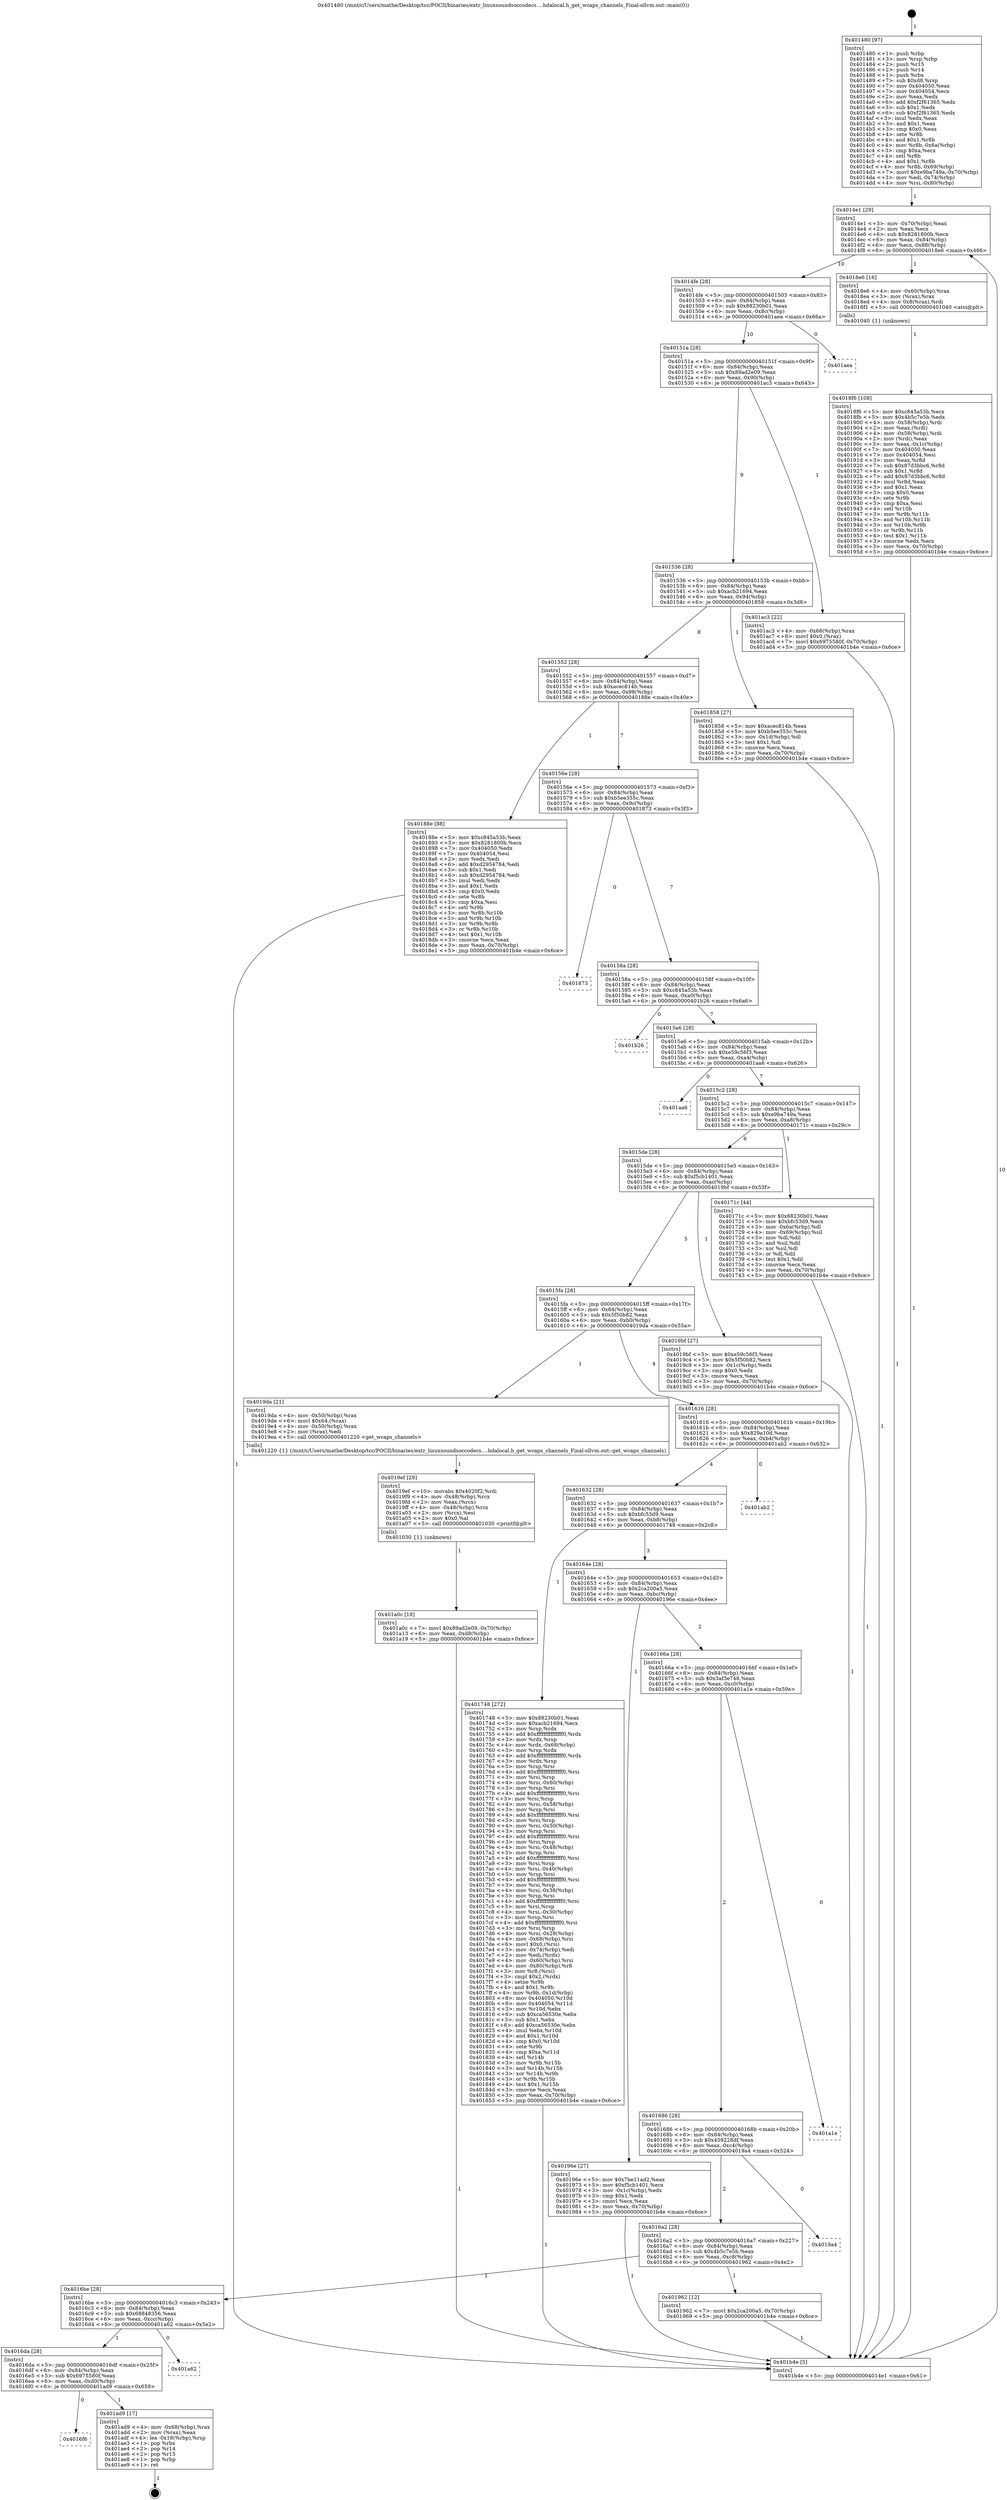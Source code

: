 digraph "0x401480" {
  label = "0x401480 (/mnt/c/Users/mathe/Desktop/tcc/POCII/binaries/extr_linuxsoundsoccodecs....hdalocal.h_get_wcaps_channels_Final-ollvm.out::main(0))"
  labelloc = "t"
  node[shape=record]

  Entry [label="",width=0.3,height=0.3,shape=circle,fillcolor=black,style=filled]
  "0x4014e1" [label="{
     0x4014e1 [29]\l
     | [instrs]\l
     &nbsp;&nbsp;0x4014e1 \<+3\>: mov -0x70(%rbp),%eax\l
     &nbsp;&nbsp;0x4014e4 \<+2\>: mov %eax,%ecx\l
     &nbsp;&nbsp;0x4014e6 \<+6\>: sub $0x8281800b,%ecx\l
     &nbsp;&nbsp;0x4014ec \<+6\>: mov %eax,-0x84(%rbp)\l
     &nbsp;&nbsp;0x4014f2 \<+6\>: mov %ecx,-0x88(%rbp)\l
     &nbsp;&nbsp;0x4014f8 \<+6\>: je 00000000004018e6 \<main+0x466\>\l
  }"]
  "0x4018e6" [label="{
     0x4018e6 [16]\l
     | [instrs]\l
     &nbsp;&nbsp;0x4018e6 \<+4\>: mov -0x60(%rbp),%rax\l
     &nbsp;&nbsp;0x4018ea \<+3\>: mov (%rax),%rax\l
     &nbsp;&nbsp;0x4018ed \<+4\>: mov 0x8(%rax),%rdi\l
     &nbsp;&nbsp;0x4018f1 \<+5\>: call 0000000000401040 \<atoi@plt\>\l
     | [calls]\l
     &nbsp;&nbsp;0x401040 \{1\} (unknown)\l
  }"]
  "0x4014fe" [label="{
     0x4014fe [28]\l
     | [instrs]\l
     &nbsp;&nbsp;0x4014fe \<+5\>: jmp 0000000000401503 \<main+0x83\>\l
     &nbsp;&nbsp;0x401503 \<+6\>: mov -0x84(%rbp),%eax\l
     &nbsp;&nbsp;0x401509 \<+5\>: sub $0x88230b01,%eax\l
     &nbsp;&nbsp;0x40150e \<+6\>: mov %eax,-0x8c(%rbp)\l
     &nbsp;&nbsp;0x401514 \<+6\>: je 0000000000401aea \<main+0x66a\>\l
  }"]
  Exit [label="",width=0.3,height=0.3,shape=circle,fillcolor=black,style=filled,peripheries=2]
  "0x401aea" [label="{
     0x401aea\l
  }", style=dashed]
  "0x40151a" [label="{
     0x40151a [28]\l
     | [instrs]\l
     &nbsp;&nbsp;0x40151a \<+5\>: jmp 000000000040151f \<main+0x9f\>\l
     &nbsp;&nbsp;0x40151f \<+6\>: mov -0x84(%rbp),%eax\l
     &nbsp;&nbsp;0x401525 \<+5\>: sub $0x89ad2e09,%eax\l
     &nbsp;&nbsp;0x40152a \<+6\>: mov %eax,-0x90(%rbp)\l
     &nbsp;&nbsp;0x401530 \<+6\>: je 0000000000401ac3 \<main+0x643\>\l
  }"]
  "0x4016f6" [label="{
     0x4016f6\l
  }", style=dashed]
  "0x401ac3" [label="{
     0x401ac3 [22]\l
     | [instrs]\l
     &nbsp;&nbsp;0x401ac3 \<+4\>: mov -0x68(%rbp),%rax\l
     &nbsp;&nbsp;0x401ac7 \<+6\>: movl $0x0,(%rax)\l
     &nbsp;&nbsp;0x401acd \<+7\>: movl $0x6975580f,-0x70(%rbp)\l
     &nbsp;&nbsp;0x401ad4 \<+5\>: jmp 0000000000401b4e \<main+0x6ce\>\l
  }"]
  "0x401536" [label="{
     0x401536 [28]\l
     | [instrs]\l
     &nbsp;&nbsp;0x401536 \<+5\>: jmp 000000000040153b \<main+0xbb\>\l
     &nbsp;&nbsp;0x40153b \<+6\>: mov -0x84(%rbp),%eax\l
     &nbsp;&nbsp;0x401541 \<+5\>: sub $0xacb21694,%eax\l
     &nbsp;&nbsp;0x401546 \<+6\>: mov %eax,-0x94(%rbp)\l
     &nbsp;&nbsp;0x40154c \<+6\>: je 0000000000401858 \<main+0x3d8\>\l
  }"]
  "0x401ad9" [label="{
     0x401ad9 [17]\l
     | [instrs]\l
     &nbsp;&nbsp;0x401ad9 \<+4\>: mov -0x68(%rbp),%rax\l
     &nbsp;&nbsp;0x401add \<+2\>: mov (%rax),%eax\l
     &nbsp;&nbsp;0x401adf \<+4\>: lea -0x18(%rbp),%rsp\l
     &nbsp;&nbsp;0x401ae3 \<+1\>: pop %rbx\l
     &nbsp;&nbsp;0x401ae4 \<+2\>: pop %r14\l
     &nbsp;&nbsp;0x401ae6 \<+2\>: pop %r15\l
     &nbsp;&nbsp;0x401ae8 \<+1\>: pop %rbp\l
     &nbsp;&nbsp;0x401ae9 \<+1\>: ret\l
  }"]
  "0x401858" [label="{
     0x401858 [27]\l
     | [instrs]\l
     &nbsp;&nbsp;0x401858 \<+5\>: mov $0xacec814b,%eax\l
     &nbsp;&nbsp;0x40185d \<+5\>: mov $0xb5ee355c,%ecx\l
     &nbsp;&nbsp;0x401862 \<+3\>: mov -0x1d(%rbp),%dl\l
     &nbsp;&nbsp;0x401865 \<+3\>: test $0x1,%dl\l
     &nbsp;&nbsp;0x401868 \<+3\>: cmovne %ecx,%eax\l
     &nbsp;&nbsp;0x40186b \<+3\>: mov %eax,-0x70(%rbp)\l
     &nbsp;&nbsp;0x40186e \<+5\>: jmp 0000000000401b4e \<main+0x6ce\>\l
  }"]
  "0x401552" [label="{
     0x401552 [28]\l
     | [instrs]\l
     &nbsp;&nbsp;0x401552 \<+5\>: jmp 0000000000401557 \<main+0xd7\>\l
     &nbsp;&nbsp;0x401557 \<+6\>: mov -0x84(%rbp),%eax\l
     &nbsp;&nbsp;0x40155d \<+5\>: sub $0xacec814b,%eax\l
     &nbsp;&nbsp;0x401562 \<+6\>: mov %eax,-0x98(%rbp)\l
     &nbsp;&nbsp;0x401568 \<+6\>: je 000000000040188e \<main+0x40e\>\l
  }"]
  "0x4016da" [label="{
     0x4016da [28]\l
     | [instrs]\l
     &nbsp;&nbsp;0x4016da \<+5\>: jmp 00000000004016df \<main+0x25f\>\l
     &nbsp;&nbsp;0x4016df \<+6\>: mov -0x84(%rbp),%eax\l
     &nbsp;&nbsp;0x4016e5 \<+5\>: sub $0x6975580f,%eax\l
     &nbsp;&nbsp;0x4016ea \<+6\>: mov %eax,-0xd0(%rbp)\l
     &nbsp;&nbsp;0x4016f0 \<+6\>: je 0000000000401ad9 \<main+0x659\>\l
  }"]
  "0x40188e" [label="{
     0x40188e [88]\l
     | [instrs]\l
     &nbsp;&nbsp;0x40188e \<+5\>: mov $0xc845a53b,%eax\l
     &nbsp;&nbsp;0x401893 \<+5\>: mov $0x8281800b,%ecx\l
     &nbsp;&nbsp;0x401898 \<+7\>: mov 0x404050,%edx\l
     &nbsp;&nbsp;0x40189f \<+7\>: mov 0x404054,%esi\l
     &nbsp;&nbsp;0x4018a6 \<+2\>: mov %edx,%edi\l
     &nbsp;&nbsp;0x4018a8 \<+6\>: add $0xd2954784,%edi\l
     &nbsp;&nbsp;0x4018ae \<+3\>: sub $0x1,%edi\l
     &nbsp;&nbsp;0x4018b1 \<+6\>: sub $0xd2954784,%edi\l
     &nbsp;&nbsp;0x4018b7 \<+3\>: imul %edi,%edx\l
     &nbsp;&nbsp;0x4018ba \<+3\>: and $0x1,%edx\l
     &nbsp;&nbsp;0x4018bd \<+3\>: cmp $0x0,%edx\l
     &nbsp;&nbsp;0x4018c0 \<+4\>: sete %r8b\l
     &nbsp;&nbsp;0x4018c4 \<+3\>: cmp $0xa,%esi\l
     &nbsp;&nbsp;0x4018c7 \<+4\>: setl %r9b\l
     &nbsp;&nbsp;0x4018cb \<+3\>: mov %r8b,%r10b\l
     &nbsp;&nbsp;0x4018ce \<+3\>: and %r9b,%r10b\l
     &nbsp;&nbsp;0x4018d1 \<+3\>: xor %r9b,%r8b\l
     &nbsp;&nbsp;0x4018d4 \<+3\>: or %r8b,%r10b\l
     &nbsp;&nbsp;0x4018d7 \<+4\>: test $0x1,%r10b\l
     &nbsp;&nbsp;0x4018db \<+3\>: cmovne %ecx,%eax\l
     &nbsp;&nbsp;0x4018de \<+3\>: mov %eax,-0x70(%rbp)\l
     &nbsp;&nbsp;0x4018e1 \<+5\>: jmp 0000000000401b4e \<main+0x6ce\>\l
  }"]
  "0x40156e" [label="{
     0x40156e [28]\l
     | [instrs]\l
     &nbsp;&nbsp;0x40156e \<+5\>: jmp 0000000000401573 \<main+0xf3\>\l
     &nbsp;&nbsp;0x401573 \<+6\>: mov -0x84(%rbp),%eax\l
     &nbsp;&nbsp;0x401579 \<+5\>: sub $0xb5ee355c,%eax\l
     &nbsp;&nbsp;0x40157e \<+6\>: mov %eax,-0x9c(%rbp)\l
     &nbsp;&nbsp;0x401584 \<+6\>: je 0000000000401873 \<main+0x3f3\>\l
  }"]
  "0x401a62" [label="{
     0x401a62\l
  }", style=dashed]
  "0x401873" [label="{
     0x401873\l
  }", style=dashed]
  "0x40158a" [label="{
     0x40158a [28]\l
     | [instrs]\l
     &nbsp;&nbsp;0x40158a \<+5\>: jmp 000000000040158f \<main+0x10f\>\l
     &nbsp;&nbsp;0x40158f \<+6\>: mov -0x84(%rbp),%eax\l
     &nbsp;&nbsp;0x401595 \<+5\>: sub $0xc845a53b,%eax\l
     &nbsp;&nbsp;0x40159a \<+6\>: mov %eax,-0xa0(%rbp)\l
     &nbsp;&nbsp;0x4015a0 \<+6\>: je 0000000000401b26 \<main+0x6a6\>\l
  }"]
  "0x401a0c" [label="{
     0x401a0c [18]\l
     | [instrs]\l
     &nbsp;&nbsp;0x401a0c \<+7\>: movl $0x89ad2e09,-0x70(%rbp)\l
     &nbsp;&nbsp;0x401a13 \<+6\>: mov %eax,-0xd8(%rbp)\l
     &nbsp;&nbsp;0x401a19 \<+5\>: jmp 0000000000401b4e \<main+0x6ce\>\l
  }"]
  "0x401b26" [label="{
     0x401b26\l
  }", style=dashed]
  "0x4015a6" [label="{
     0x4015a6 [28]\l
     | [instrs]\l
     &nbsp;&nbsp;0x4015a6 \<+5\>: jmp 00000000004015ab \<main+0x12b\>\l
     &nbsp;&nbsp;0x4015ab \<+6\>: mov -0x84(%rbp),%eax\l
     &nbsp;&nbsp;0x4015b1 \<+5\>: sub $0xe59c56f3,%eax\l
     &nbsp;&nbsp;0x4015b6 \<+6\>: mov %eax,-0xa4(%rbp)\l
     &nbsp;&nbsp;0x4015bc \<+6\>: je 0000000000401aa6 \<main+0x626\>\l
  }"]
  "0x4019ef" [label="{
     0x4019ef [29]\l
     | [instrs]\l
     &nbsp;&nbsp;0x4019ef \<+10\>: movabs $0x4020f2,%rdi\l
     &nbsp;&nbsp;0x4019f9 \<+4\>: mov -0x48(%rbp),%rcx\l
     &nbsp;&nbsp;0x4019fd \<+2\>: mov %eax,(%rcx)\l
     &nbsp;&nbsp;0x4019ff \<+4\>: mov -0x48(%rbp),%rcx\l
     &nbsp;&nbsp;0x401a03 \<+2\>: mov (%rcx),%esi\l
     &nbsp;&nbsp;0x401a05 \<+2\>: mov $0x0,%al\l
     &nbsp;&nbsp;0x401a07 \<+5\>: call 0000000000401030 \<printf@plt\>\l
     | [calls]\l
     &nbsp;&nbsp;0x401030 \{1\} (unknown)\l
  }"]
  "0x401aa6" [label="{
     0x401aa6\l
  }", style=dashed]
  "0x4015c2" [label="{
     0x4015c2 [28]\l
     | [instrs]\l
     &nbsp;&nbsp;0x4015c2 \<+5\>: jmp 00000000004015c7 \<main+0x147\>\l
     &nbsp;&nbsp;0x4015c7 \<+6\>: mov -0x84(%rbp),%eax\l
     &nbsp;&nbsp;0x4015cd \<+5\>: sub $0xe9ba749a,%eax\l
     &nbsp;&nbsp;0x4015d2 \<+6\>: mov %eax,-0xa8(%rbp)\l
     &nbsp;&nbsp;0x4015d8 \<+6\>: je 000000000040171c \<main+0x29c\>\l
  }"]
  "0x4016be" [label="{
     0x4016be [28]\l
     | [instrs]\l
     &nbsp;&nbsp;0x4016be \<+5\>: jmp 00000000004016c3 \<main+0x243\>\l
     &nbsp;&nbsp;0x4016c3 \<+6\>: mov -0x84(%rbp),%eax\l
     &nbsp;&nbsp;0x4016c9 \<+5\>: sub $0x68848356,%eax\l
     &nbsp;&nbsp;0x4016ce \<+6\>: mov %eax,-0xcc(%rbp)\l
     &nbsp;&nbsp;0x4016d4 \<+6\>: je 0000000000401a62 \<main+0x5e2\>\l
  }"]
  "0x40171c" [label="{
     0x40171c [44]\l
     | [instrs]\l
     &nbsp;&nbsp;0x40171c \<+5\>: mov $0x88230b01,%eax\l
     &nbsp;&nbsp;0x401721 \<+5\>: mov $0xbfc53d9,%ecx\l
     &nbsp;&nbsp;0x401726 \<+3\>: mov -0x6a(%rbp),%dl\l
     &nbsp;&nbsp;0x401729 \<+4\>: mov -0x69(%rbp),%sil\l
     &nbsp;&nbsp;0x40172d \<+3\>: mov %dl,%dil\l
     &nbsp;&nbsp;0x401730 \<+3\>: and %sil,%dil\l
     &nbsp;&nbsp;0x401733 \<+3\>: xor %sil,%dl\l
     &nbsp;&nbsp;0x401736 \<+3\>: or %dl,%dil\l
     &nbsp;&nbsp;0x401739 \<+4\>: test $0x1,%dil\l
     &nbsp;&nbsp;0x40173d \<+3\>: cmovne %ecx,%eax\l
     &nbsp;&nbsp;0x401740 \<+3\>: mov %eax,-0x70(%rbp)\l
     &nbsp;&nbsp;0x401743 \<+5\>: jmp 0000000000401b4e \<main+0x6ce\>\l
  }"]
  "0x4015de" [label="{
     0x4015de [28]\l
     | [instrs]\l
     &nbsp;&nbsp;0x4015de \<+5\>: jmp 00000000004015e3 \<main+0x163\>\l
     &nbsp;&nbsp;0x4015e3 \<+6\>: mov -0x84(%rbp),%eax\l
     &nbsp;&nbsp;0x4015e9 \<+5\>: sub $0xf5cb1401,%eax\l
     &nbsp;&nbsp;0x4015ee \<+6\>: mov %eax,-0xac(%rbp)\l
     &nbsp;&nbsp;0x4015f4 \<+6\>: je 00000000004019bf \<main+0x53f\>\l
  }"]
  "0x401b4e" [label="{
     0x401b4e [5]\l
     | [instrs]\l
     &nbsp;&nbsp;0x401b4e \<+5\>: jmp 00000000004014e1 \<main+0x61\>\l
  }"]
  "0x401480" [label="{
     0x401480 [97]\l
     | [instrs]\l
     &nbsp;&nbsp;0x401480 \<+1\>: push %rbp\l
     &nbsp;&nbsp;0x401481 \<+3\>: mov %rsp,%rbp\l
     &nbsp;&nbsp;0x401484 \<+2\>: push %r15\l
     &nbsp;&nbsp;0x401486 \<+2\>: push %r14\l
     &nbsp;&nbsp;0x401488 \<+1\>: push %rbx\l
     &nbsp;&nbsp;0x401489 \<+7\>: sub $0xd8,%rsp\l
     &nbsp;&nbsp;0x401490 \<+7\>: mov 0x404050,%eax\l
     &nbsp;&nbsp;0x401497 \<+7\>: mov 0x404054,%ecx\l
     &nbsp;&nbsp;0x40149e \<+2\>: mov %eax,%edx\l
     &nbsp;&nbsp;0x4014a0 \<+6\>: add $0xf2f61365,%edx\l
     &nbsp;&nbsp;0x4014a6 \<+3\>: sub $0x1,%edx\l
     &nbsp;&nbsp;0x4014a9 \<+6\>: sub $0xf2f61365,%edx\l
     &nbsp;&nbsp;0x4014af \<+3\>: imul %edx,%eax\l
     &nbsp;&nbsp;0x4014b2 \<+3\>: and $0x1,%eax\l
     &nbsp;&nbsp;0x4014b5 \<+3\>: cmp $0x0,%eax\l
     &nbsp;&nbsp;0x4014b8 \<+4\>: sete %r8b\l
     &nbsp;&nbsp;0x4014bc \<+4\>: and $0x1,%r8b\l
     &nbsp;&nbsp;0x4014c0 \<+4\>: mov %r8b,-0x6a(%rbp)\l
     &nbsp;&nbsp;0x4014c4 \<+3\>: cmp $0xa,%ecx\l
     &nbsp;&nbsp;0x4014c7 \<+4\>: setl %r8b\l
     &nbsp;&nbsp;0x4014cb \<+4\>: and $0x1,%r8b\l
     &nbsp;&nbsp;0x4014cf \<+4\>: mov %r8b,-0x69(%rbp)\l
     &nbsp;&nbsp;0x4014d3 \<+7\>: movl $0xe9ba749a,-0x70(%rbp)\l
     &nbsp;&nbsp;0x4014da \<+3\>: mov %edi,-0x74(%rbp)\l
     &nbsp;&nbsp;0x4014dd \<+4\>: mov %rsi,-0x80(%rbp)\l
  }"]
  "0x401962" [label="{
     0x401962 [12]\l
     | [instrs]\l
     &nbsp;&nbsp;0x401962 \<+7\>: movl $0x2ca200a5,-0x70(%rbp)\l
     &nbsp;&nbsp;0x401969 \<+5\>: jmp 0000000000401b4e \<main+0x6ce\>\l
  }"]
  "0x4019bf" [label="{
     0x4019bf [27]\l
     | [instrs]\l
     &nbsp;&nbsp;0x4019bf \<+5\>: mov $0xe59c56f3,%eax\l
     &nbsp;&nbsp;0x4019c4 \<+5\>: mov $0x5f50b82,%ecx\l
     &nbsp;&nbsp;0x4019c9 \<+3\>: mov -0x1c(%rbp),%edx\l
     &nbsp;&nbsp;0x4019cc \<+3\>: cmp $0x0,%edx\l
     &nbsp;&nbsp;0x4019cf \<+3\>: cmove %ecx,%eax\l
     &nbsp;&nbsp;0x4019d2 \<+3\>: mov %eax,-0x70(%rbp)\l
     &nbsp;&nbsp;0x4019d5 \<+5\>: jmp 0000000000401b4e \<main+0x6ce\>\l
  }"]
  "0x4015fa" [label="{
     0x4015fa [28]\l
     | [instrs]\l
     &nbsp;&nbsp;0x4015fa \<+5\>: jmp 00000000004015ff \<main+0x17f\>\l
     &nbsp;&nbsp;0x4015ff \<+6\>: mov -0x84(%rbp),%eax\l
     &nbsp;&nbsp;0x401605 \<+5\>: sub $0x5f50b82,%eax\l
     &nbsp;&nbsp;0x40160a \<+6\>: mov %eax,-0xb0(%rbp)\l
     &nbsp;&nbsp;0x401610 \<+6\>: je 00000000004019da \<main+0x55a\>\l
  }"]
  "0x4016a2" [label="{
     0x4016a2 [28]\l
     | [instrs]\l
     &nbsp;&nbsp;0x4016a2 \<+5\>: jmp 00000000004016a7 \<main+0x227\>\l
     &nbsp;&nbsp;0x4016a7 \<+6\>: mov -0x84(%rbp),%eax\l
     &nbsp;&nbsp;0x4016ad \<+5\>: sub $0x4b5c7e5b,%eax\l
     &nbsp;&nbsp;0x4016b2 \<+6\>: mov %eax,-0xc8(%rbp)\l
     &nbsp;&nbsp;0x4016b8 \<+6\>: je 0000000000401962 \<main+0x4e2\>\l
  }"]
  "0x4019da" [label="{
     0x4019da [21]\l
     | [instrs]\l
     &nbsp;&nbsp;0x4019da \<+4\>: mov -0x50(%rbp),%rax\l
     &nbsp;&nbsp;0x4019de \<+6\>: movl $0x64,(%rax)\l
     &nbsp;&nbsp;0x4019e4 \<+4\>: mov -0x50(%rbp),%rax\l
     &nbsp;&nbsp;0x4019e8 \<+2\>: mov (%rax),%edi\l
     &nbsp;&nbsp;0x4019ea \<+5\>: call 0000000000401220 \<get_wcaps_channels\>\l
     | [calls]\l
     &nbsp;&nbsp;0x401220 \{1\} (/mnt/c/Users/mathe/Desktop/tcc/POCII/binaries/extr_linuxsoundsoccodecs....hdalocal.h_get_wcaps_channels_Final-ollvm.out::get_wcaps_channels)\l
  }"]
  "0x401616" [label="{
     0x401616 [28]\l
     | [instrs]\l
     &nbsp;&nbsp;0x401616 \<+5\>: jmp 000000000040161b \<main+0x19b\>\l
     &nbsp;&nbsp;0x40161b \<+6\>: mov -0x84(%rbp),%eax\l
     &nbsp;&nbsp;0x401621 \<+5\>: sub $0x829a10d,%eax\l
     &nbsp;&nbsp;0x401626 \<+6\>: mov %eax,-0xb4(%rbp)\l
     &nbsp;&nbsp;0x40162c \<+6\>: je 0000000000401ab2 \<main+0x632\>\l
  }"]
  "0x4019a4" [label="{
     0x4019a4\l
  }", style=dashed]
  "0x401ab2" [label="{
     0x401ab2\l
  }", style=dashed]
  "0x401632" [label="{
     0x401632 [28]\l
     | [instrs]\l
     &nbsp;&nbsp;0x401632 \<+5\>: jmp 0000000000401637 \<main+0x1b7\>\l
     &nbsp;&nbsp;0x401637 \<+6\>: mov -0x84(%rbp),%eax\l
     &nbsp;&nbsp;0x40163d \<+5\>: sub $0xbfc53d9,%eax\l
     &nbsp;&nbsp;0x401642 \<+6\>: mov %eax,-0xb8(%rbp)\l
     &nbsp;&nbsp;0x401648 \<+6\>: je 0000000000401748 \<main+0x2c8\>\l
  }"]
  "0x401686" [label="{
     0x401686 [28]\l
     | [instrs]\l
     &nbsp;&nbsp;0x401686 \<+5\>: jmp 000000000040168b \<main+0x20b\>\l
     &nbsp;&nbsp;0x40168b \<+6\>: mov -0x84(%rbp),%eax\l
     &nbsp;&nbsp;0x401691 \<+5\>: sub $0x459228df,%eax\l
     &nbsp;&nbsp;0x401696 \<+6\>: mov %eax,-0xc4(%rbp)\l
     &nbsp;&nbsp;0x40169c \<+6\>: je 00000000004019a4 \<main+0x524\>\l
  }"]
  "0x401748" [label="{
     0x401748 [272]\l
     | [instrs]\l
     &nbsp;&nbsp;0x401748 \<+5\>: mov $0x88230b01,%eax\l
     &nbsp;&nbsp;0x40174d \<+5\>: mov $0xacb21694,%ecx\l
     &nbsp;&nbsp;0x401752 \<+3\>: mov %rsp,%rdx\l
     &nbsp;&nbsp;0x401755 \<+4\>: add $0xfffffffffffffff0,%rdx\l
     &nbsp;&nbsp;0x401759 \<+3\>: mov %rdx,%rsp\l
     &nbsp;&nbsp;0x40175c \<+4\>: mov %rdx,-0x68(%rbp)\l
     &nbsp;&nbsp;0x401760 \<+3\>: mov %rsp,%rdx\l
     &nbsp;&nbsp;0x401763 \<+4\>: add $0xfffffffffffffff0,%rdx\l
     &nbsp;&nbsp;0x401767 \<+3\>: mov %rdx,%rsp\l
     &nbsp;&nbsp;0x40176a \<+3\>: mov %rsp,%rsi\l
     &nbsp;&nbsp;0x40176d \<+4\>: add $0xfffffffffffffff0,%rsi\l
     &nbsp;&nbsp;0x401771 \<+3\>: mov %rsi,%rsp\l
     &nbsp;&nbsp;0x401774 \<+4\>: mov %rsi,-0x60(%rbp)\l
     &nbsp;&nbsp;0x401778 \<+3\>: mov %rsp,%rsi\l
     &nbsp;&nbsp;0x40177b \<+4\>: add $0xfffffffffffffff0,%rsi\l
     &nbsp;&nbsp;0x40177f \<+3\>: mov %rsi,%rsp\l
     &nbsp;&nbsp;0x401782 \<+4\>: mov %rsi,-0x58(%rbp)\l
     &nbsp;&nbsp;0x401786 \<+3\>: mov %rsp,%rsi\l
     &nbsp;&nbsp;0x401789 \<+4\>: add $0xfffffffffffffff0,%rsi\l
     &nbsp;&nbsp;0x40178d \<+3\>: mov %rsi,%rsp\l
     &nbsp;&nbsp;0x401790 \<+4\>: mov %rsi,-0x50(%rbp)\l
     &nbsp;&nbsp;0x401794 \<+3\>: mov %rsp,%rsi\l
     &nbsp;&nbsp;0x401797 \<+4\>: add $0xfffffffffffffff0,%rsi\l
     &nbsp;&nbsp;0x40179b \<+3\>: mov %rsi,%rsp\l
     &nbsp;&nbsp;0x40179e \<+4\>: mov %rsi,-0x48(%rbp)\l
     &nbsp;&nbsp;0x4017a2 \<+3\>: mov %rsp,%rsi\l
     &nbsp;&nbsp;0x4017a5 \<+4\>: add $0xfffffffffffffff0,%rsi\l
     &nbsp;&nbsp;0x4017a9 \<+3\>: mov %rsi,%rsp\l
     &nbsp;&nbsp;0x4017ac \<+4\>: mov %rsi,-0x40(%rbp)\l
     &nbsp;&nbsp;0x4017b0 \<+3\>: mov %rsp,%rsi\l
     &nbsp;&nbsp;0x4017b3 \<+4\>: add $0xfffffffffffffff0,%rsi\l
     &nbsp;&nbsp;0x4017b7 \<+3\>: mov %rsi,%rsp\l
     &nbsp;&nbsp;0x4017ba \<+4\>: mov %rsi,-0x38(%rbp)\l
     &nbsp;&nbsp;0x4017be \<+3\>: mov %rsp,%rsi\l
     &nbsp;&nbsp;0x4017c1 \<+4\>: add $0xfffffffffffffff0,%rsi\l
     &nbsp;&nbsp;0x4017c5 \<+3\>: mov %rsi,%rsp\l
     &nbsp;&nbsp;0x4017c8 \<+4\>: mov %rsi,-0x30(%rbp)\l
     &nbsp;&nbsp;0x4017cc \<+3\>: mov %rsp,%rsi\l
     &nbsp;&nbsp;0x4017cf \<+4\>: add $0xfffffffffffffff0,%rsi\l
     &nbsp;&nbsp;0x4017d3 \<+3\>: mov %rsi,%rsp\l
     &nbsp;&nbsp;0x4017d6 \<+4\>: mov %rsi,-0x28(%rbp)\l
     &nbsp;&nbsp;0x4017da \<+4\>: mov -0x68(%rbp),%rsi\l
     &nbsp;&nbsp;0x4017de \<+6\>: movl $0x0,(%rsi)\l
     &nbsp;&nbsp;0x4017e4 \<+3\>: mov -0x74(%rbp),%edi\l
     &nbsp;&nbsp;0x4017e7 \<+2\>: mov %edi,(%rdx)\l
     &nbsp;&nbsp;0x4017e9 \<+4\>: mov -0x60(%rbp),%rsi\l
     &nbsp;&nbsp;0x4017ed \<+4\>: mov -0x80(%rbp),%r8\l
     &nbsp;&nbsp;0x4017f1 \<+3\>: mov %r8,(%rsi)\l
     &nbsp;&nbsp;0x4017f4 \<+3\>: cmpl $0x2,(%rdx)\l
     &nbsp;&nbsp;0x4017f7 \<+4\>: setne %r9b\l
     &nbsp;&nbsp;0x4017fb \<+4\>: and $0x1,%r9b\l
     &nbsp;&nbsp;0x4017ff \<+4\>: mov %r9b,-0x1d(%rbp)\l
     &nbsp;&nbsp;0x401803 \<+8\>: mov 0x404050,%r10d\l
     &nbsp;&nbsp;0x40180b \<+8\>: mov 0x404054,%r11d\l
     &nbsp;&nbsp;0x401813 \<+3\>: mov %r10d,%ebx\l
     &nbsp;&nbsp;0x401816 \<+6\>: sub $0xca56530e,%ebx\l
     &nbsp;&nbsp;0x40181c \<+3\>: sub $0x1,%ebx\l
     &nbsp;&nbsp;0x40181f \<+6\>: add $0xca56530e,%ebx\l
     &nbsp;&nbsp;0x401825 \<+4\>: imul %ebx,%r10d\l
     &nbsp;&nbsp;0x401829 \<+4\>: and $0x1,%r10d\l
     &nbsp;&nbsp;0x40182d \<+4\>: cmp $0x0,%r10d\l
     &nbsp;&nbsp;0x401831 \<+4\>: sete %r9b\l
     &nbsp;&nbsp;0x401835 \<+4\>: cmp $0xa,%r11d\l
     &nbsp;&nbsp;0x401839 \<+4\>: setl %r14b\l
     &nbsp;&nbsp;0x40183d \<+3\>: mov %r9b,%r15b\l
     &nbsp;&nbsp;0x401840 \<+3\>: and %r14b,%r15b\l
     &nbsp;&nbsp;0x401843 \<+3\>: xor %r14b,%r9b\l
     &nbsp;&nbsp;0x401846 \<+3\>: or %r9b,%r15b\l
     &nbsp;&nbsp;0x401849 \<+4\>: test $0x1,%r15b\l
     &nbsp;&nbsp;0x40184d \<+3\>: cmovne %ecx,%eax\l
     &nbsp;&nbsp;0x401850 \<+3\>: mov %eax,-0x70(%rbp)\l
     &nbsp;&nbsp;0x401853 \<+5\>: jmp 0000000000401b4e \<main+0x6ce\>\l
  }"]
  "0x40164e" [label="{
     0x40164e [28]\l
     | [instrs]\l
     &nbsp;&nbsp;0x40164e \<+5\>: jmp 0000000000401653 \<main+0x1d3\>\l
     &nbsp;&nbsp;0x401653 \<+6\>: mov -0x84(%rbp),%eax\l
     &nbsp;&nbsp;0x401659 \<+5\>: sub $0x2ca200a5,%eax\l
     &nbsp;&nbsp;0x40165e \<+6\>: mov %eax,-0xbc(%rbp)\l
     &nbsp;&nbsp;0x401664 \<+6\>: je 000000000040196e \<main+0x4ee\>\l
  }"]
  "0x401a1e" [label="{
     0x401a1e\l
  }", style=dashed]
  "0x4018f6" [label="{
     0x4018f6 [108]\l
     | [instrs]\l
     &nbsp;&nbsp;0x4018f6 \<+5\>: mov $0xc845a53b,%ecx\l
     &nbsp;&nbsp;0x4018fb \<+5\>: mov $0x4b5c7e5b,%edx\l
     &nbsp;&nbsp;0x401900 \<+4\>: mov -0x58(%rbp),%rdi\l
     &nbsp;&nbsp;0x401904 \<+2\>: mov %eax,(%rdi)\l
     &nbsp;&nbsp;0x401906 \<+4\>: mov -0x58(%rbp),%rdi\l
     &nbsp;&nbsp;0x40190a \<+2\>: mov (%rdi),%eax\l
     &nbsp;&nbsp;0x40190c \<+3\>: mov %eax,-0x1c(%rbp)\l
     &nbsp;&nbsp;0x40190f \<+7\>: mov 0x404050,%eax\l
     &nbsp;&nbsp;0x401916 \<+7\>: mov 0x404054,%esi\l
     &nbsp;&nbsp;0x40191d \<+3\>: mov %eax,%r8d\l
     &nbsp;&nbsp;0x401920 \<+7\>: sub $0x87d3bbc6,%r8d\l
     &nbsp;&nbsp;0x401927 \<+4\>: sub $0x1,%r8d\l
     &nbsp;&nbsp;0x40192b \<+7\>: add $0x87d3bbc6,%r8d\l
     &nbsp;&nbsp;0x401932 \<+4\>: imul %r8d,%eax\l
     &nbsp;&nbsp;0x401936 \<+3\>: and $0x1,%eax\l
     &nbsp;&nbsp;0x401939 \<+3\>: cmp $0x0,%eax\l
     &nbsp;&nbsp;0x40193c \<+4\>: sete %r9b\l
     &nbsp;&nbsp;0x401940 \<+3\>: cmp $0xa,%esi\l
     &nbsp;&nbsp;0x401943 \<+4\>: setl %r10b\l
     &nbsp;&nbsp;0x401947 \<+3\>: mov %r9b,%r11b\l
     &nbsp;&nbsp;0x40194a \<+3\>: and %r10b,%r11b\l
     &nbsp;&nbsp;0x40194d \<+3\>: xor %r10b,%r9b\l
     &nbsp;&nbsp;0x401950 \<+3\>: or %r9b,%r11b\l
     &nbsp;&nbsp;0x401953 \<+4\>: test $0x1,%r11b\l
     &nbsp;&nbsp;0x401957 \<+3\>: cmovne %edx,%ecx\l
     &nbsp;&nbsp;0x40195a \<+3\>: mov %ecx,-0x70(%rbp)\l
     &nbsp;&nbsp;0x40195d \<+5\>: jmp 0000000000401b4e \<main+0x6ce\>\l
  }"]
  "0x40166a" [label="{
     0x40166a [28]\l
     | [instrs]\l
     &nbsp;&nbsp;0x40166a \<+5\>: jmp 000000000040166f \<main+0x1ef\>\l
     &nbsp;&nbsp;0x40166f \<+6\>: mov -0x84(%rbp),%eax\l
     &nbsp;&nbsp;0x401675 \<+5\>: sub $0x3af3e748,%eax\l
     &nbsp;&nbsp;0x40167a \<+6\>: mov %eax,-0xc0(%rbp)\l
     &nbsp;&nbsp;0x401680 \<+6\>: je 0000000000401a1e \<main+0x59e\>\l
  }"]
  "0x40196e" [label="{
     0x40196e [27]\l
     | [instrs]\l
     &nbsp;&nbsp;0x40196e \<+5\>: mov $0x7be11ad2,%eax\l
     &nbsp;&nbsp;0x401973 \<+5\>: mov $0xf5cb1401,%ecx\l
     &nbsp;&nbsp;0x401978 \<+3\>: mov -0x1c(%rbp),%edx\l
     &nbsp;&nbsp;0x40197b \<+3\>: cmp $0x1,%edx\l
     &nbsp;&nbsp;0x40197e \<+3\>: cmovl %ecx,%eax\l
     &nbsp;&nbsp;0x401981 \<+3\>: mov %eax,-0x70(%rbp)\l
     &nbsp;&nbsp;0x401984 \<+5\>: jmp 0000000000401b4e \<main+0x6ce\>\l
  }"]
  Entry -> "0x401480" [label=" 1"]
  "0x4014e1" -> "0x4018e6" [label=" 1"]
  "0x4014e1" -> "0x4014fe" [label=" 10"]
  "0x401ad9" -> Exit [label=" 1"]
  "0x4014fe" -> "0x401aea" [label=" 0"]
  "0x4014fe" -> "0x40151a" [label=" 10"]
  "0x4016da" -> "0x4016f6" [label=" 0"]
  "0x40151a" -> "0x401ac3" [label=" 1"]
  "0x40151a" -> "0x401536" [label=" 9"]
  "0x4016da" -> "0x401ad9" [label=" 1"]
  "0x401536" -> "0x401858" [label=" 1"]
  "0x401536" -> "0x401552" [label=" 8"]
  "0x4016be" -> "0x4016da" [label=" 1"]
  "0x401552" -> "0x40188e" [label=" 1"]
  "0x401552" -> "0x40156e" [label=" 7"]
  "0x4016be" -> "0x401a62" [label=" 0"]
  "0x40156e" -> "0x401873" [label=" 0"]
  "0x40156e" -> "0x40158a" [label=" 7"]
  "0x401ac3" -> "0x401b4e" [label=" 1"]
  "0x40158a" -> "0x401b26" [label=" 0"]
  "0x40158a" -> "0x4015a6" [label=" 7"]
  "0x401a0c" -> "0x401b4e" [label=" 1"]
  "0x4015a6" -> "0x401aa6" [label=" 0"]
  "0x4015a6" -> "0x4015c2" [label=" 7"]
  "0x4019ef" -> "0x401a0c" [label=" 1"]
  "0x4015c2" -> "0x40171c" [label=" 1"]
  "0x4015c2" -> "0x4015de" [label=" 6"]
  "0x40171c" -> "0x401b4e" [label=" 1"]
  "0x401480" -> "0x4014e1" [label=" 1"]
  "0x401b4e" -> "0x4014e1" [label=" 10"]
  "0x4019da" -> "0x4019ef" [label=" 1"]
  "0x4015de" -> "0x4019bf" [label=" 1"]
  "0x4015de" -> "0x4015fa" [label=" 5"]
  "0x4019bf" -> "0x401b4e" [label=" 1"]
  "0x4015fa" -> "0x4019da" [label=" 1"]
  "0x4015fa" -> "0x401616" [label=" 4"]
  "0x401962" -> "0x401b4e" [label=" 1"]
  "0x401616" -> "0x401ab2" [label=" 0"]
  "0x401616" -> "0x401632" [label=" 4"]
  "0x4016a2" -> "0x4016be" [label=" 1"]
  "0x401632" -> "0x401748" [label=" 1"]
  "0x401632" -> "0x40164e" [label=" 3"]
  "0x40196e" -> "0x401b4e" [label=" 1"]
  "0x401748" -> "0x401b4e" [label=" 1"]
  "0x401858" -> "0x401b4e" [label=" 1"]
  "0x40188e" -> "0x401b4e" [label=" 1"]
  "0x4018e6" -> "0x4018f6" [label=" 1"]
  "0x4018f6" -> "0x401b4e" [label=" 1"]
  "0x401686" -> "0x4016a2" [label=" 2"]
  "0x40164e" -> "0x40196e" [label=" 1"]
  "0x40164e" -> "0x40166a" [label=" 2"]
  "0x401686" -> "0x4019a4" [label=" 0"]
  "0x40166a" -> "0x401a1e" [label=" 0"]
  "0x40166a" -> "0x401686" [label=" 2"]
  "0x4016a2" -> "0x401962" [label=" 1"]
}
